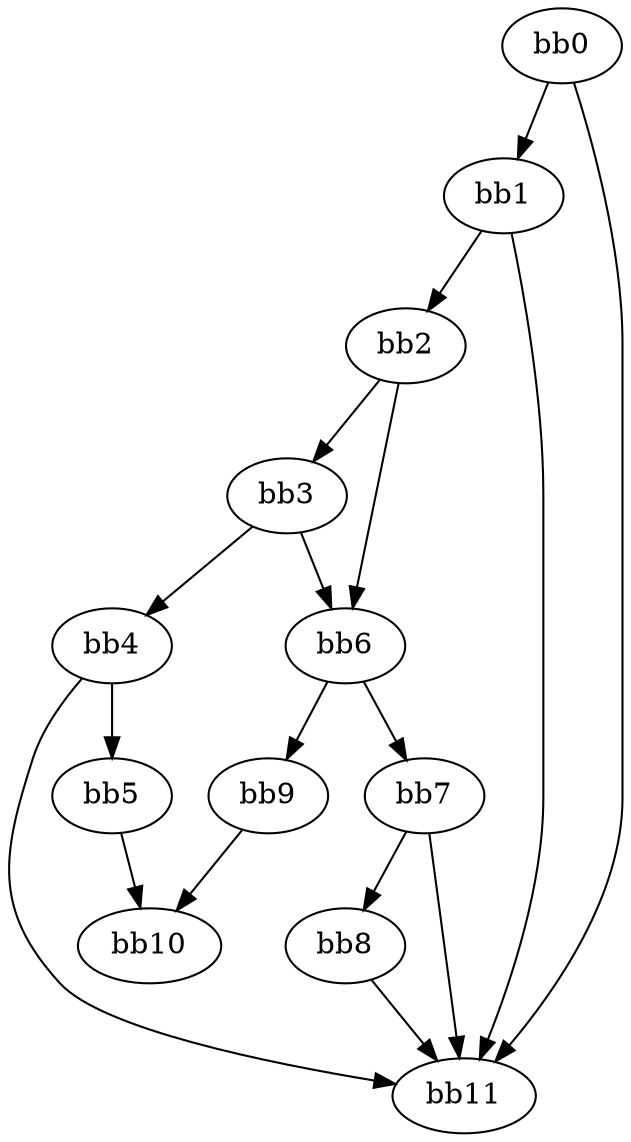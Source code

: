 digraph {
    0 [ label = "bb0\l" ]
    1 [ label = "bb1\l" ]
    2 [ label = "bb2\l" ]
    3 [ label = "bb3\l" ]
    4 [ label = "bb4\l" ]
    5 [ label = "bb5\l" ]
    6 [ label = "bb6\l" ]
    7 [ label = "bb7\l" ]
    8 [ label = "bb8\l" ]
    9 [ label = "bb9\l" ]
    10 [ label = "bb10\l" ]
    11 [ label = "bb11\l" ]
    0 -> 1 [ ]
    0 -> 11 [ ]
    1 -> 2 [ ]
    1 -> 11 [ ]
    2 -> 3 [ ]
    2 -> 6 [ ]
    3 -> 4 [ ]
    3 -> 6 [ ]
    4 -> 5 [ ]
    4 -> 11 [ ]
    5 -> 10 [ ]
    6 -> 7 [ ]
    6 -> 9 [ ]
    7 -> 8 [ ]
    7 -> 11 [ ]
    8 -> 11 [ ]
    9 -> 10 [ ]
}

